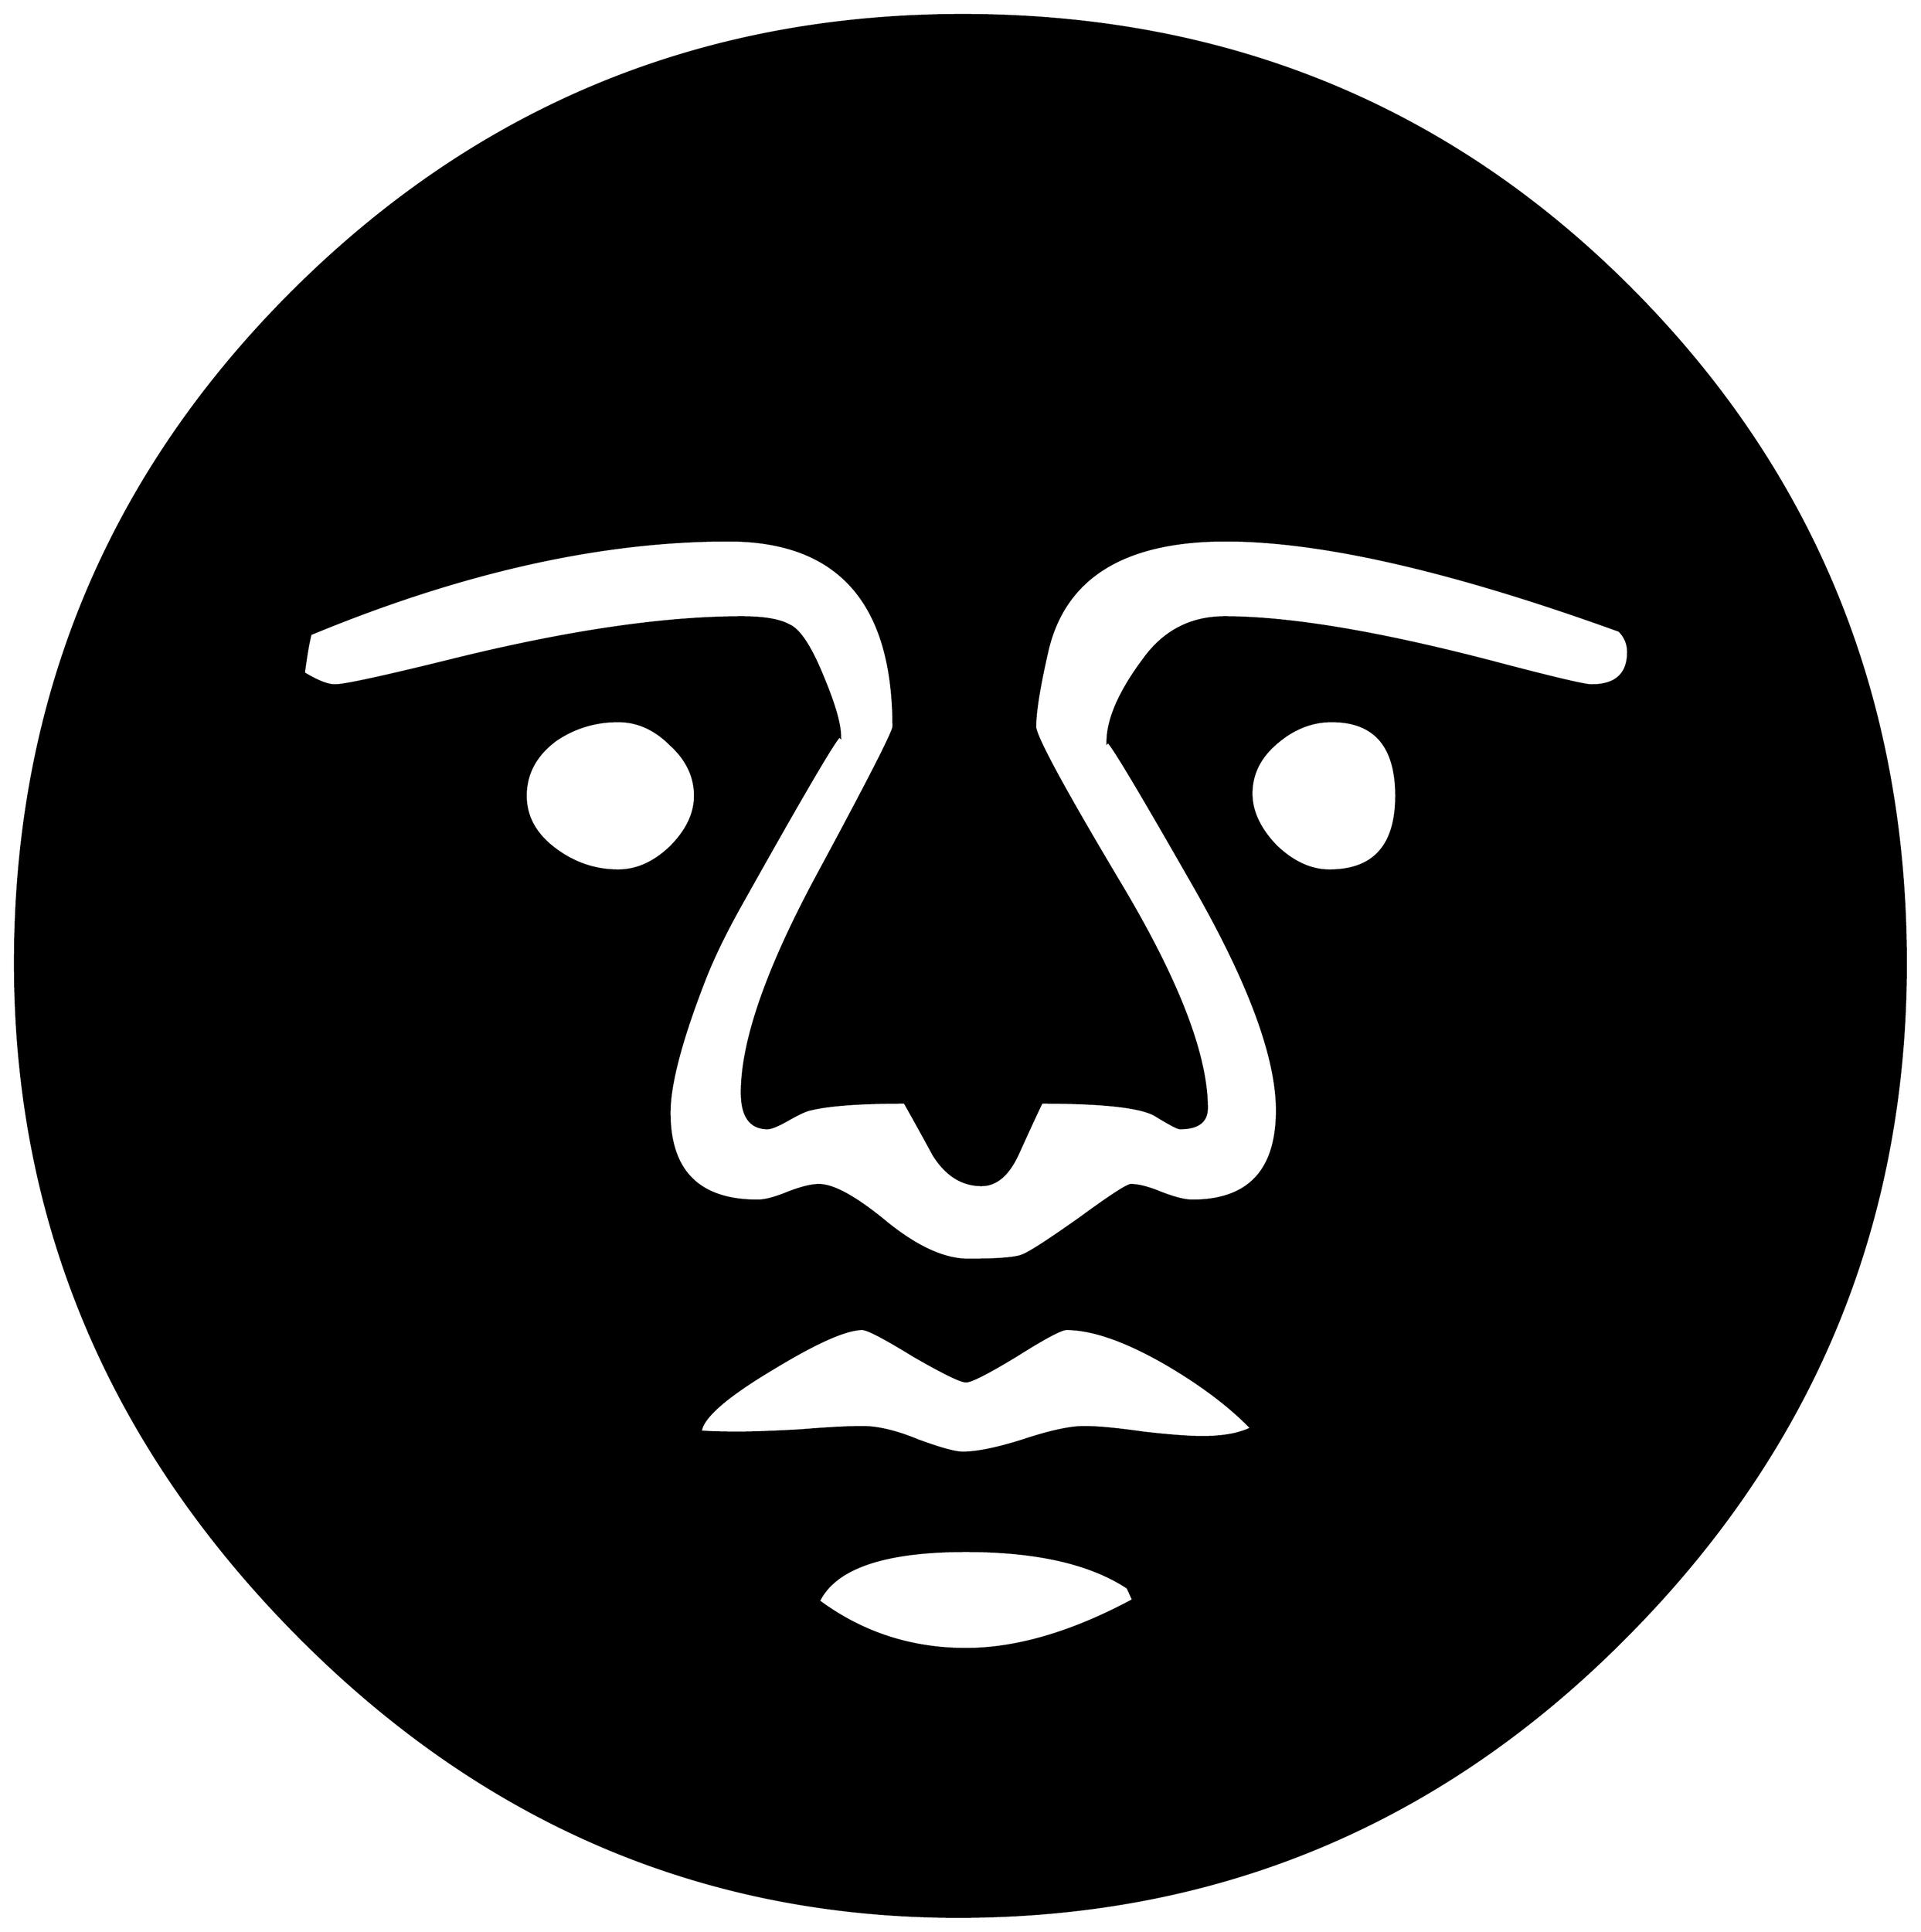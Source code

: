 


\begin{tikzpicture}[y=0.80pt, x=0.80pt, yscale=-1.0, xscale=1.0, inner sep=0pt, outer sep=0pt]
\begin{scope}[shift={(100.0,1747.0)},nonzero rule]
  \path[draw=.,fill=.,line width=1.600pt] (1778.0,-626.0) ..
    controls (1778.0,-392.0) and (1694.667,-191.0) ..
    (1528.0,-23.0) .. controls (1362.0,145.0) and (1162.0,229.0)
    .. (928.0,229.0) .. controls (698.667,229.0) and (500.333,144.0)
    .. (333.0,-26.0) .. controls (165.667,-196.0) and
    (82.0,-396.0) .. (82.0,-626.0) .. controls (82.0,-861.333) and
    (164.667,-1061.667) .. (330.0,-1227.0) .. controls
    (496.0,-1393.0) and (696.667,-1476.0) .. (932.0,-1476.0) ..
    controls (1169.333,-1476.0) and (1369.667,-1393.667) ..
    (1533.0,-1229.0) .. controls (1696.333,-1064.333) and
    (1778.0,-863.333) .. (1778.0,-626.0) -- cycle(1321.0,-776.0)
    .. controls (1321.0,-820.667) and (1301.667,-843.0) ..
    (1263.0,-843.0) .. controls (1245.0,-843.0) and
    (1228.333,-836.333) .. (1213.0,-823.0) .. controls
    (1198.333,-810.333) and (1191.0,-795.333) .. (1191.0,-778.0) ..
    controls (1191.0,-762.0) and (1198.333,-746.333) ..
    (1213.0,-731.0) .. controls (1228.333,-716.333) and
    (1244.333,-709.0) .. (1261.0,-709.0) .. controls
    (1301.0,-709.0) and (1321.0,-731.333) .. (1321.0,-776.0) --
    cycle(1529.0,-905.0) .. controls (1529.0,-912.333) and
    (1526.333,-918.667) .. (1521.0,-924.0) .. controls
    (1371.667,-978.0) and (1254.0,-1005.0) .. (1168.0,-1005.0) ..
    controls (1076.667,-1005.0) and (1023.333,-972.0) ..
    (1008.0,-906.0) .. controls (1000.667,-874.0) and
    (997.0,-851.333) .. (997.0,-838.0) .. controls (997.0,-829.333)
    and (1022.667,-782.0) .. (1074.0,-696.0) .. controls
    (1125.333,-610.0) and (1151.0,-543.333) .. (1151.0,-496.0) ..
    controls (1151.0,-484.0) and (1143.0,-478.0) ..
    (1127.0,-478.0) .. controls (1125.0,-478.0) and
    (1118.0,-481.667) .. (1106.0,-489.0) .. controls
    (1094.0,-497.0) and (1059.667,-501.0) .. (1003.0,-501.0) ..
    controls (1002.333,-500.333) and (995.333,-485.333) ..
    (982.0,-456.0) .. controls (973.333,-436.667) and (962.333,-427.0)
    .. (949.0,-427.0) .. controls (931.667,-427.0) and
    (917.333,-436.0) .. (906.0,-454.0) .. controls (897.333,-470.0)
    and (888.667,-485.667) .. (880.0,-501.0) .. controls
    (840.667,-501.0) and (812.667,-499.0) .. (796.0,-495.0) ..
    controls (792.0,-494.333) and (785.333,-491.333) .. (776.0,-486.0)
    .. controls (766.667,-480.667) and (760.333,-478.0) ..
    (757.0,-478.0) .. controls (741.667,-478.0) and (734.0,-488.667)
    .. (734.0,-510.0) .. controls (734.0,-556.0) and
    (756.667,-621.0) .. (802.0,-705.0) .. controls (847.333,-789.0)
    and (870.0,-833.333) .. (870.0,-838.0) .. controls
    (870.0,-949.333) and (820.667,-1005.0) .. (722.0,-1005.0) ..
    controls (607.333,-1005.0) and (482.333,-977.0) ..
    (347.0,-921.0) .. controls (345.0,-913.0) and (343.0,-901.333)
    .. (341.0,-886.0) .. controls (353.0,-878.667) and
    (362.333,-875.0) .. (369.0,-875.0) .. controls (377.667,-875.0)
    and (413.0,-882.667) .. (475.0,-898.0) .. controls
    (577.667,-923.333) and (664.0,-936.0) .. (734.0,-936.0) ..
    controls (753.333,-936.0) and (767.333,-933.667) .. (776.0,-929.0)
    .. controls (785.333,-925.0) and (795.333,-910.0) ..
    (806.0,-884.0) .. controls (816.667,-858.667) and (822.0,-840.333)
    .. (822.0,-829.0) .. controls (822.0,-834.333) and
    (792.667,-784.667) .. (734.0,-680.0) .. controls (719.333,-654.0)
    and (708.0,-630.667) .. (700.0,-610.0) .. controls
    (679.333,-556.667) and (669.0,-517.333) .. (669.0,-492.0) ..
    controls (669.0,-439.333) and (695.333,-413.0) .. (748.0,-413.0)
    .. controls (754.667,-413.0) and (763.667,-415.333) ..
    (775.0,-420.0) .. controls (787.0,-424.667) and (796.333,-427.0)
    .. (803.0,-427.0) .. controls (816.333,-427.0) and
    (836.667,-415.667) .. (864.0,-393.0) .. controls (891.333,-371.0)
    and (915.667,-360.0) .. (937.0,-360.0) .. controls
    (963.667,-360.0) and (980.0,-361.333) .. (986.0,-364.0) ..
    controls (992.667,-366.667) and (1009.667,-377.667) ..
    (1037.0,-397.0) .. controls (1064.333,-417.0) and
    (1079.667,-427.0) .. (1083.0,-427.0) .. controls
    (1089.667,-427.0) and (1098.667,-424.667) .. (1110.0,-420.0) ..
    controls (1122.0,-415.333) and (1131.333,-413.0) ..
    (1138.0,-413.0) .. controls (1188.667,-413.0) and
    (1214.0,-440.0) .. (1214.0,-494.0) .. controls
    (1214.0,-542.0) and (1188.667,-610.0) .. (1138.0,-698.0) ..
    controls (1087.333,-786.667) and (1062.0,-828.667) ..
    (1062.0,-824.0) .. controls (1062.0,-844.667) and
    (1073.0,-869.667) .. (1095.0,-899.0) .. controls
    (1113.0,-923.667) and (1137.0,-936.0) .. (1167.0,-936.0) ..
    controls (1225.667,-936.0) and (1307.0,-922.333) ..
    (1411.0,-895.0) .. controls (1461.667,-881.667) and
    (1490.0,-875.0) .. (1496.0,-875.0) .. controls
    (1518.0,-875.0) and (1529.0,-885.0) .. (1529.0,-905.0) --
    cycle(692.0,-776.0) .. controls (692.0,-793.333) and
    (684.667,-808.667) .. (670.0,-822.0) .. controls (656.0,-836.0)
    and (640.333,-843.0) .. (623.0,-843.0) .. controls
    (602.333,-843.0) and (583.667,-837.333) .. (567.0,-826.0) ..
    controls (549.0,-812.667) and (540.0,-796.0) .. (540.0,-776.0)
    .. controls (540.0,-756.667) and (549.333,-740.333) ..
    (568.0,-727.0) .. controls (584.667,-715.0) and (603.0,-709.0)
    .. (623.0,-709.0) .. controls (639.667,-709.0) and
    (655.333,-716.0) .. (670.0,-730.0) .. controls (684.667,-744.667)
    and (692.0,-760.0) .. (692.0,-776.0) -- cycle(1191.0,-209.0)
    .. controls (1171.667,-229.0) and (1146.0,-248.333) ..
    (1114.0,-267.0) .. controls (1078.0,-287.667) and
    (1048.333,-298.0) .. (1025.0,-298.0) .. controls
    (1020.333,-298.0) and (1005.333,-290.0) .. (980.0,-274.0) ..
    controls (954.667,-258.667) and (939.667,-251.0) .. (935.0,-251.0)
    .. controls (930.333,-251.0) and (914.667,-258.667) ..
    (888.0,-274.0) .. controls (862.0,-290.0) and (846.667,-298.0)
    .. (842.0,-298.0) .. controls (827.333,-298.0) and
    (800.333,-286.0) .. (761.0,-262.0) .. controls (719.667,-237.333)
    and (698.333,-218.667) .. (697.0,-206.0) .. controls
    (704.333,-205.333) and (715.667,-205.0) .. (731.0,-205.0) ..
    controls (743.667,-205.0) and (762.0,-205.667) .. (786.0,-207.0)
    .. controls (810.667,-209.0) and (829.333,-210.0) ..
    (842.0,-210.0) .. controls (856.0,-210.0) and (872.667,-206.0)
    .. (892.0,-198.0) .. controls (912.0,-190.667) and
    (925.333,-187.0) .. (932.0,-187.0) .. controls (944.667,-187.0)
    and (962.667,-190.667) .. (986.0,-198.0) .. controls
    (1010.0,-206.0) and (1028.333,-210.0) .. (1041.0,-210.0) ..
    controls (1053.0,-210.0) and (1070.667,-208.333) ..
    (1094.0,-205.0) .. controls (1117.333,-202.333) and
    (1135.0,-201.0) .. (1147.0,-201.0) .. controls
    (1165.667,-201.0) and (1180.333,-203.667) .. (1191.0,-209.0) --
    cycle(1085.0,-55.0) -- (1080.0,-66.0) .. controls
    (1046.667,-88.0) and (998.333,-99.0) .. (935.0,-99.0) ..
    controls (861.667,-99.0) and (817.667,-84.0) .. (803.0,-54.0) ..
    controls (841.667,-25.333) and (885.667,-11.0) .. (935.0,-11.0) ..
    controls (980.333,-11.0) and (1030.333,-25.667) .. (1085.0,-55.0)
    -- cycle;
\end{scope}

\end{tikzpicture}

